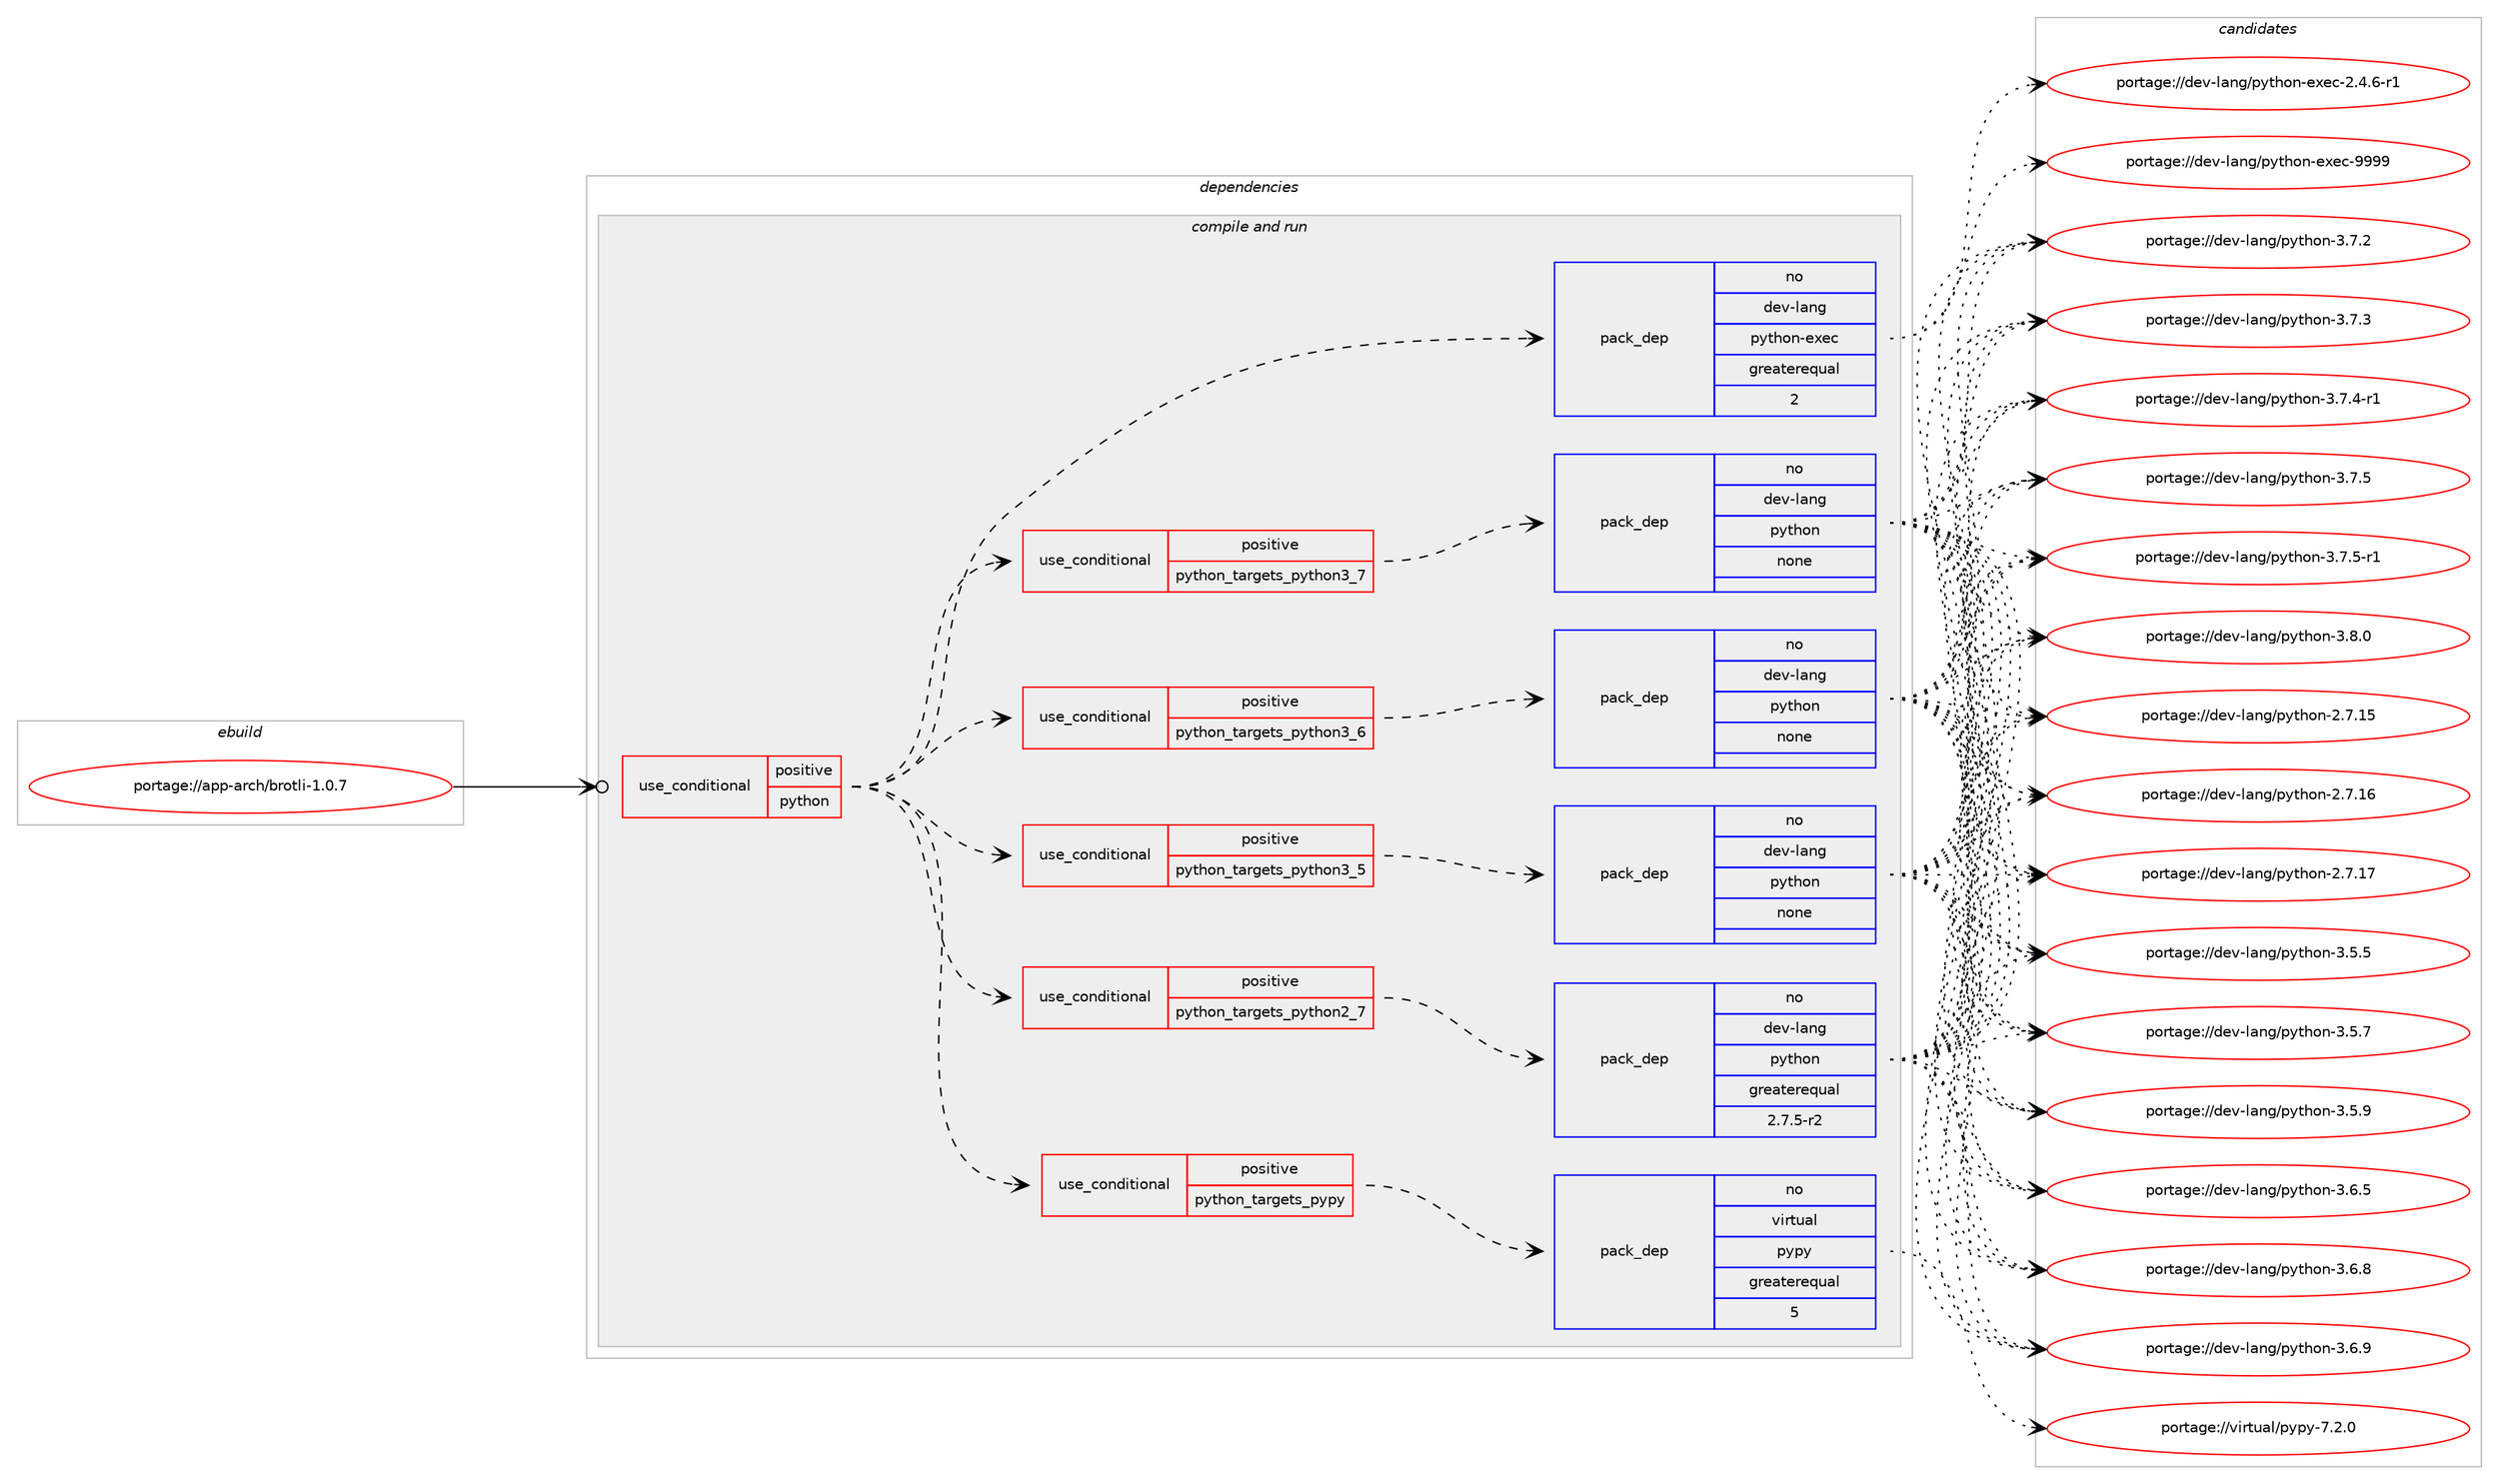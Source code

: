 digraph prolog {

# *************
# Graph options
# *************

newrank=true;
concentrate=true;
compound=true;
graph [rankdir=LR,fontname=Helvetica,fontsize=10,ranksep=1.5];#, ranksep=2.5, nodesep=0.2];
edge  [arrowhead=vee];
node  [fontname=Helvetica,fontsize=10];

# **********
# The ebuild
# **********

subgraph cluster_leftcol {
color=gray;
rank=same;
label=<<i>ebuild</i>>;
id [label="portage://app-arch/brotli-1.0.7", color=red, width=4, href="../app-arch/brotli-1.0.7.svg"];
}

# ****************
# The dependencies
# ****************

subgraph cluster_midcol {
color=gray;
label=<<i>dependencies</i>>;
subgraph cluster_compile {
fillcolor="#eeeeee";
style=filled;
label=<<i>compile</i>>;
}
subgraph cluster_compileandrun {
fillcolor="#eeeeee";
style=filled;
label=<<i>compile and run</i>>;
subgraph cond2109 {
dependency8067 [label=<<TABLE BORDER="0" CELLBORDER="1" CELLSPACING="0" CELLPADDING="4"><TR><TD ROWSPAN="3" CELLPADDING="10">use_conditional</TD></TR><TR><TD>positive</TD></TR><TR><TD>python</TD></TR></TABLE>>, shape=none, color=red];
subgraph cond2110 {
dependency8068 [label=<<TABLE BORDER="0" CELLBORDER="1" CELLSPACING="0" CELLPADDING="4"><TR><TD ROWSPAN="3" CELLPADDING="10">use_conditional</TD></TR><TR><TD>positive</TD></TR><TR><TD>python_targets_pypy</TD></TR></TABLE>>, shape=none, color=red];
subgraph pack5831 {
dependency8069 [label=<<TABLE BORDER="0" CELLBORDER="1" CELLSPACING="0" CELLPADDING="4" WIDTH="220"><TR><TD ROWSPAN="6" CELLPADDING="30">pack_dep</TD></TR><TR><TD WIDTH="110">no</TD></TR><TR><TD>virtual</TD></TR><TR><TD>pypy</TD></TR><TR><TD>greaterequal</TD></TR><TR><TD>5</TD></TR></TABLE>>, shape=none, color=blue];
}
dependency8068:e -> dependency8069:w [weight=20,style="dashed",arrowhead="vee"];
}
dependency8067:e -> dependency8068:w [weight=20,style="dashed",arrowhead="vee"];
subgraph cond2111 {
dependency8070 [label=<<TABLE BORDER="0" CELLBORDER="1" CELLSPACING="0" CELLPADDING="4"><TR><TD ROWSPAN="3" CELLPADDING="10">use_conditional</TD></TR><TR><TD>positive</TD></TR><TR><TD>python_targets_python2_7</TD></TR></TABLE>>, shape=none, color=red];
subgraph pack5832 {
dependency8071 [label=<<TABLE BORDER="0" CELLBORDER="1" CELLSPACING="0" CELLPADDING="4" WIDTH="220"><TR><TD ROWSPAN="6" CELLPADDING="30">pack_dep</TD></TR><TR><TD WIDTH="110">no</TD></TR><TR><TD>dev-lang</TD></TR><TR><TD>python</TD></TR><TR><TD>greaterequal</TD></TR><TR><TD>2.7.5-r2</TD></TR></TABLE>>, shape=none, color=blue];
}
dependency8070:e -> dependency8071:w [weight=20,style="dashed",arrowhead="vee"];
}
dependency8067:e -> dependency8070:w [weight=20,style="dashed",arrowhead="vee"];
subgraph cond2112 {
dependency8072 [label=<<TABLE BORDER="0" CELLBORDER="1" CELLSPACING="0" CELLPADDING="4"><TR><TD ROWSPAN="3" CELLPADDING="10">use_conditional</TD></TR><TR><TD>positive</TD></TR><TR><TD>python_targets_python3_5</TD></TR></TABLE>>, shape=none, color=red];
subgraph pack5833 {
dependency8073 [label=<<TABLE BORDER="0" CELLBORDER="1" CELLSPACING="0" CELLPADDING="4" WIDTH="220"><TR><TD ROWSPAN="6" CELLPADDING="30">pack_dep</TD></TR><TR><TD WIDTH="110">no</TD></TR><TR><TD>dev-lang</TD></TR><TR><TD>python</TD></TR><TR><TD>none</TD></TR><TR><TD></TD></TR></TABLE>>, shape=none, color=blue];
}
dependency8072:e -> dependency8073:w [weight=20,style="dashed",arrowhead="vee"];
}
dependency8067:e -> dependency8072:w [weight=20,style="dashed",arrowhead="vee"];
subgraph cond2113 {
dependency8074 [label=<<TABLE BORDER="0" CELLBORDER="1" CELLSPACING="0" CELLPADDING="4"><TR><TD ROWSPAN="3" CELLPADDING="10">use_conditional</TD></TR><TR><TD>positive</TD></TR><TR><TD>python_targets_python3_6</TD></TR></TABLE>>, shape=none, color=red];
subgraph pack5834 {
dependency8075 [label=<<TABLE BORDER="0" CELLBORDER="1" CELLSPACING="0" CELLPADDING="4" WIDTH="220"><TR><TD ROWSPAN="6" CELLPADDING="30">pack_dep</TD></TR><TR><TD WIDTH="110">no</TD></TR><TR><TD>dev-lang</TD></TR><TR><TD>python</TD></TR><TR><TD>none</TD></TR><TR><TD></TD></TR></TABLE>>, shape=none, color=blue];
}
dependency8074:e -> dependency8075:w [weight=20,style="dashed",arrowhead="vee"];
}
dependency8067:e -> dependency8074:w [weight=20,style="dashed",arrowhead="vee"];
subgraph cond2114 {
dependency8076 [label=<<TABLE BORDER="0" CELLBORDER="1" CELLSPACING="0" CELLPADDING="4"><TR><TD ROWSPAN="3" CELLPADDING="10">use_conditional</TD></TR><TR><TD>positive</TD></TR><TR><TD>python_targets_python3_7</TD></TR></TABLE>>, shape=none, color=red];
subgraph pack5835 {
dependency8077 [label=<<TABLE BORDER="0" CELLBORDER="1" CELLSPACING="0" CELLPADDING="4" WIDTH="220"><TR><TD ROWSPAN="6" CELLPADDING="30">pack_dep</TD></TR><TR><TD WIDTH="110">no</TD></TR><TR><TD>dev-lang</TD></TR><TR><TD>python</TD></TR><TR><TD>none</TD></TR><TR><TD></TD></TR></TABLE>>, shape=none, color=blue];
}
dependency8076:e -> dependency8077:w [weight=20,style="dashed",arrowhead="vee"];
}
dependency8067:e -> dependency8076:w [weight=20,style="dashed",arrowhead="vee"];
subgraph pack5836 {
dependency8078 [label=<<TABLE BORDER="0" CELLBORDER="1" CELLSPACING="0" CELLPADDING="4" WIDTH="220"><TR><TD ROWSPAN="6" CELLPADDING="30">pack_dep</TD></TR><TR><TD WIDTH="110">no</TD></TR><TR><TD>dev-lang</TD></TR><TR><TD>python-exec</TD></TR><TR><TD>greaterequal</TD></TR><TR><TD>2</TD></TR></TABLE>>, shape=none, color=blue];
}
dependency8067:e -> dependency8078:w [weight=20,style="dashed",arrowhead="vee"];
}
id:e -> dependency8067:w [weight=20,style="solid",arrowhead="odotvee"];
}
subgraph cluster_run {
fillcolor="#eeeeee";
style=filled;
label=<<i>run</i>>;
}
}

# **************
# The candidates
# **************

subgraph cluster_choices {
rank=same;
color=gray;
label=<<i>candidates</i>>;

subgraph choice5831 {
color=black;
nodesep=1;
choiceportage1181051141161179710847112121112121455546504648 [label="portage://virtual/pypy-7.2.0", color=red, width=4,href="../virtual/pypy-7.2.0.svg"];
dependency8069:e -> choiceportage1181051141161179710847112121112121455546504648:w [style=dotted,weight="100"];
}
subgraph choice5832 {
color=black;
nodesep=1;
choiceportage10010111845108971101034711212111610411111045504655464953 [label="portage://dev-lang/python-2.7.15", color=red, width=4,href="../dev-lang/python-2.7.15.svg"];
choiceportage10010111845108971101034711212111610411111045504655464954 [label="portage://dev-lang/python-2.7.16", color=red, width=4,href="../dev-lang/python-2.7.16.svg"];
choiceportage10010111845108971101034711212111610411111045504655464955 [label="portage://dev-lang/python-2.7.17", color=red, width=4,href="../dev-lang/python-2.7.17.svg"];
choiceportage100101118451089711010347112121116104111110455146534653 [label="portage://dev-lang/python-3.5.5", color=red, width=4,href="../dev-lang/python-3.5.5.svg"];
choiceportage100101118451089711010347112121116104111110455146534655 [label="portage://dev-lang/python-3.5.7", color=red, width=4,href="../dev-lang/python-3.5.7.svg"];
choiceportage100101118451089711010347112121116104111110455146534657 [label="portage://dev-lang/python-3.5.9", color=red, width=4,href="../dev-lang/python-3.5.9.svg"];
choiceportage100101118451089711010347112121116104111110455146544653 [label="portage://dev-lang/python-3.6.5", color=red, width=4,href="../dev-lang/python-3.6.5.svg"];
choiceportage100101118451089711010347112121116104111110455146544656 [label="portage://dev-lang/python-3.6.8", color=red, width=4,href="../dev-lang/python-3.6.8.svg"];
choiceportage100101118451089711010347112121116104111110455146544657 [label="portage://dev-lang/python-3.6.9", color=red, width=4,href="../dev-lang/python-3.6.9.svg"];
choiceportage100101118451089711010347112121116104111110455146554650 [label="portage://dev-lang/python-3.7.2", color=red, width=4,href="../dev-lang/python-3.7.2.svg"];
choiceportage100101118451089711010347112121116104111110455146554651 [label="portage://dev-lang/python-3.7.3", color=red, width=4,href="../dev-lang/python-3.7.3.svg"];
choiceportage1001011184510897110103471121211161041111104551465546524511449 [label="portage://dev-lang/python-3.7.4-r1", color=red, width=4,href="../dev-lang/python-3.7.4-r1.svg"];
choiceportage100101118451089711010347112121116104111110455146554653 [label="portage://dev-lang/python-3.7.5", color=red, width=4,href="../dev-lang/python-3.7.5.svg"];
choiceportage1001011184510897110103471121211161041111104551465546534511449 [label="portage://dev-lang/python-3.7.5-r1", color=red, width=4,href="../dev-lang/python-3.7.5-r1.svg"];
choiceportage100101118451089711010347112121116104111110455146564648 [label="portage://dev-lang/python-3.8.0", color=red, width=4,href="../dev-lang/python-3.8.0.svg"];
dependency8071:e -> choiceportage10010111845108971101034711212111610411111045504655464953:w [style=dotted,weight="100"];
dependency8071:e -> choiceportage10010111845108971101034711212111610411111045504655464954:w [style=dotted,weight="100"];
dependency8071:e -> choiceportage10010111845108971101034711212111610411111045504655464955:w [style=dotted,weight="100"];
dependency8071:e -> choiceportage100101118451089711010347112121116104111110455146534653:w [style=dotted,weight="100"];
dependency8071:e -> choiceportage100101118451089711010347112121116104111110455146534655:w [style=dotted,weight="100"];
dependency8071:e -> choiceportage100101118451089711010347112121116104111110455146534657:w [style=dotted,weight="100"];
dependency8071:e -> choiceportage100101118451089711010347112121116104111110455146544653:w [style=dotted,weight="100"];
dependency8071:e -> choiceportage100101118451089711010347112121116104111110455146544656:w [style=dotted,weight="100"];
dependency8071:e -> choiceportage100101118451089711010347112121116104111110455146544657:w [style=dotted,weight="100"];
dependency8071:e -> choiceportage100101118451089711010347112121116104111110455146554650:w [style=dotted,weight="100"];
dependency8071:e -> choiceportage100101118451089711010347112121116104111110455146554651:w [style=dotted,weight="100"];
dependency8071:e -> choiceportage1001011184510897110103471121211161041111104551465546524511449:w [style=dotted,weight="100"];
dependency8071:e -> choiceportage100101118451089711010347112121116104111110455146554653:w [style=dotted,weight="100"];
dependency8071:e -> choiceportage1001011184510897110103471121211161041111104551465546534511449:w [style=dotted,weight="100"];
dependency8071:e -> choiceportage100101118451089711010347112121116104111110455146564648:w [style=dotted,weight="100"];
}
subgraph choice5833 {
color=black;
nodesep=1;
choiceportage10010111845108971101034711212111610411111045504655464953 [label="portage://dev-lang/python-2.7.15", color=red, width=4,href="../dev-lang/python-2.7.15.svg"];
choiceportage10010111845108971101034711212111610411111045504655464954 [label="portage://dev-lang/python-2.7.16", color=red, width=4,href="../dev-lang/python-2.7.16.svg"];
choiceportage10010111845108971101034711212111610411111045504655464955 [label="portage://dev-lang/python-2.7.17", color=red, width=4,href="../dev-lang/python-2.7.17.svg"];
choiceportage100101118451089711010347112121116104111110455146534653 [label="portage://dev-lang/python-3.5.5", color=red, width=4,href="../dev-lang/python-3.5.5.svg"];
choiceportage100101118451089711010347112121116104111110455146534655 [label="portage://dev-lang/python-3.5.7", color=red, width=4,href="../dev-lang/python-3.5.7.svg"];
choiceportage100101118451089711010347112121116104111110455146534657 [label="portage://dev-lang/python-3.5.9", color=red, width=4,href="../dev-lang/python-3.5.9.svg"];
choiceportage100101118451089711010347112121116104111110455146544653 [label="portage://dev-lang/python-3.6.5", color=red, width=4,href="../dev-lang/python-3.6.5.svg"];
choiceportage100101118451089711010347112121116104111110455146544656 [label="portage://dev-lang/python-3.6.8", color=red, width=4,href="../dev-lang/python-3.6.8.svg"];
choiceportage100101118451089711010347112121116104111110455146544657 [label="portage://dev-lang/python-3.6.9", color=red, width=4,href="../dev-lang/python-3.6.9.svg"];
choiceportage100101118451089711010347112121116104111110455146554650 [label="portage://dev-lang/python-3.7.2", color=red, width=4,href="../dev-lang/python-3.7.2.svg"];
choiceportage100101118451089711010347112121116104111110455146554651 [label="portage://dev-lang/python-3.7.3", color=red, width=4,href="../dev-lang/python-3.7.3.svg"];
choiceportage1001011184510897110103471121211161041111104551465546524511449 [label="portage://dev-lang/python-3.7.4-r1", color=red, width=4,href="../dev-lang/python-3.7.4-r1.svg"];
choiceportage100101118451089711010347112121116104111110455146554653 [label="portage://dev-lang/python-3.7.5", color=red, width=4,href="../dev-lang/python-3.7.5.svg"];
choiceportage1001011184510897110103471121211161041111104551465546534511449 [label="portage://dev-lang/python-3.7.5-r1", color=red, width=4,href="../dev-lang/python-3.7.5-r1.svg"];
choiceportage100101118451089711010347112121116104111110455146564648 [label="portage://dev-lang/python-3.8.0", color=red, width=4,href="../dev-lang/python-3.8.0.svg"];
dependency8073:e -> choiceportage10010111845108971101034711212111610411111045504655464953:w [style=dotted,weight="100"];
dependency8073:e -> choiceportage10010111845108971101034711212111610411111045504655464954:w [style=dotted,weight="100"];
dependency8073:e -> choiceportage10010111845108971101034711212111610411111045504655464955:w [style=dotted,weight="100"];
dependency8073:e -> choiceportage100101118451089711010347112121116104111110455146534653:w [style=dotted,weight="100"];
dependency8073:e -> choiceportage100101118451089711010347112121116104111110455146534655:w [style=dotted,weight="100"];
dependency8073:e -> choiceportage100101118451089711010347112121116104111110455146534657:w [style=dotted,weight="100"];
dependency8073:e -> choiceportage100101118451089711010347112121116104111110455146544653:w [style=dotted,weight="100"];
dependency8073:e -> choiceportage100101118451089711010347112121116104111110455146544656:w [style=dotted,weight="100"];
dependency8073:e -> choiceportage100101118451089711010347112121116104111110455146544657:w [style=dotted,weight="100"];
dependency8073:e -> choiceportage100101118451089711010347112121116104111110455146554650:w [style=dotted,weight="100"];
dependency8073:e -> choiceportage100101118451089711010347112121116104111110455146554651:w [style=dotted,weight="100"];
dependency8073:e -> choiceportage1001011184510897110103471121211161041111104551465546524511449:w [style=dotted,weight="100"];
dependency8073:e -> choiceportage100101118451089711010347112121116104111110455146554653:w [style=dotted,weight="100"];
dependency8073:e -> choiceportage1001011184510897110103471121211161041111104551465546534511449:w [style=dotted,weight="100"];
dependency8073:e -> choiceportage100101118451089711010347112121116104111110455146564648:w [style=dotted,weight="100"];
}
subgraph choice5834 {
color=black;
nodesep=1;
choiceportage10010111845108971101034711212111610411111045504655464953 [label="portage://dev-lang/python-2.7.15", color=red, width=4,href="../dev-lang/python-2.7.15.svg"];
choiceportage10010111845108971101034711212111610411111045504655464954 [label="portage://dev-lang/python-2.7.16", color=red, width=4,href="../dev-lang/python-2.7.16.svg"];
choiceportage10010111845108971101034711212111610411111045504655464955 [label="portage://dev-lang/python-2.7.17", color=red, width=4,href="../dev-lang/python-2.7.17.svg"];
choiceportage100101118451089711010347112121116104111110455146534653 [label="portage://dev-lang/python-3.5.5", color=red, width=4,href="../dev-lang/python-3.5.5.svg"];
choiceportage100101118451089711010347112121116104111110455146534655 [label="portage://dev-lang/python-3.5.7", color=red, width=4,href="../dev-lang/python-3.5.7.svg"];
choiceportage100101118451089711010347112121116104111110455146534657 [label="portage://dev-lang/python-3.5.9", color=red, width=4,href="../dev-lang/python-3.5.9.svg"];
choiceportage100101118451089711010347112121116104111110455146544653 [label="portage://dev-lang/python-3.6.5", color=red, width=4,href="../dev-lang/python-3.6.5.svg"];
choiceportage100101118451089711010347112121116104111110455146544656 [label="portage://dev-lang/python-3.6.8", color=red, width=4,href="../dev-lang/python-3.6.8.svg"];
choiceportage100101118451089711010347112121116104111110455146544657 [label="portage://dev-lang/python-3.6.9", color=red, width=4,href="../dev-lang/python-3.6.9.svg"];
choiceportage100101118451089711010347112121116104111110455146554650 [label="portage://dev-lang/python-3.7.2", color=red, width=4,href="../dev-lang/python-3.7.2.svg"];
choiceportage100101118451089711010347112121116104111110455146554651 [label="portage://dev-lang/python-3.7.3", color=red, width=4,href="../dev-lang/python-3.7.3.svg"];
choiceportage1001011184510897110103471121211161041111104551465546524511449 [label="portage://dev-lang/python-3.7.4-r1", color=red, width=4,href="../dev-lang/python-3.7.4-r1.svg"];
choiceportage100101118451089711010347112121116104111110455146554653 [label="portage://dev-lang/python-3.7.5", color=red, width=4,href="../dev-lang/python-3.7.5.svg"];
choiceportage1001011184510897110103471121211161041111104551465546534511449 [label="portage://dev-lang/python-3.7.5-r1", color=red, width=4,href="../dev-lang/python-3.7.5-r1.svg"];
choiceportage100101118451089711010347112121116104111110455146564648 [label="portage://dev-lang/python-3.8.0", color=red, width=4,href="../dev-lang/python-3.8.0.svg"];
dependency8075:e -> choiceportage10010111845108971101034711212111610411111045504655464953:w [style=dotted,weight="100"];
dependency8075:e -> choiceportage10010111845108971101034711212111610411111045504655464954:w [style=dotted,weight="100"];
dependency8075:e -> choiceportage10010111845108971101034711212111610411111045504655464955:w [style=dotted,weight="100"];
dependency8075:e -> choiceportage100101118451089711010347112121116104111110455146534653:w [style=dotted,weight="100"];
dependency8075:e -> choiceportage100101118451089711010347112121116104111110455146534655:w [style=dotted,weight="100"];
dependency8075:e -> choiceportage100101118451089711010347112121116104111110455146534657:w [style=dotted,weight="100"];
dependency8075:e -> choiceportage100101118451089711010347112121116104111110455146544653:w [style=dotted,weight="100"];
dependency8075:e -> choiceportage100101118451089711010347112121116104111110455146544656:w [style=dotted,weight="100"];
dependency8075:e -> choiceportage100101118451089711010347112121116104111110455146544657:w [style=dotted,weight="100"];
dependency8075:e -> choiceportage100101118451089711010347112121116104111110455146554650:w [style=dotted,weight="100"];
dependency8075:e -> choiceportage100101118451089711010347112121116104111110455146554651:w [style=dotted,weight="100"];
dependency8075:e -> choiceportage1001011184510897110103471121211161041111104551465546524511449:w [style=dotted,weight="100"];
dependency8075:e -> choiceportage100101118451089711010347112121116104111110455146554653:w [style=dotted,weight="100"];
dependency8075:e -> choiceportage1001011184510897110103471121211161041111104551465546534511449:w [style=dotted,weight="100"];
dependency8075:e -> choiceportage100101118451089711010347112121116104111110455146564648:w [style=dotted,weight="100"];
}
subgraph choice5835 {
color=black;
nodesep=1;
choiceportage10010111845108971101034711212111610411111045504655464953 [label="portage://dev-lang/python-2.7.15", color=red, width=4,href="../dev-lang/python-2.7.15.svg"];
choiceportage10010111845108971101034711212111610411111045504655464954 [label="portage://dev-lang/python-2.7.16", color=red, width=4,href="../dev-lang/python-2.7.16.svg"];
choiceportage10010111845108971101034711212111610411111045504655464955 [label="portage://dev-lang/python-2.7.17", color=red, width=4,href="../dev-lang/python-2.7.17.svg"];
choiceportage100101118451089711010347112121116104111110455146534653 [label="portage://dev-lang/python-3.5.5", color=red, width=4,href="../dev-lang/python-3.5.5.svg"];
choiceportage100101118451089711010347112121116104111110455146534655 [label="portage://dev-lang/python-3.5.7", color=red, width=4,href="../dev-lang/python-3.5.7.svg"];
choiceportage100101118451089711010347112121116104111110455146534657 [label="portage://dev-lang/python-3.5.9", color=red, width=4,href="../dev-lang/python-3.5.9.svg"];
choiceportage100101118451089711010347112121116104111110455146544653 [label="portage://dev-lang/python-3.6.5", color=red, width=4,href="../dev-lang/python-3.6.5.svg"];
choiceportage100101118451089711010347112121116104111110455146544656 [label="portage://dev-lang/python-3.6.8", color=red, width=4,href="../dev-lang/python-3.6.8.svg"];
choiceportage100101118451089711010347112121116104111110455146544657 [label="portage://dev-lang/python-3.6.9", color=red, width=4,href="../dev-lang/python-3.6.9.svg"];
choiceportage100101118451089711010347112121116104111110455146554650 [label="portage://dev-lang/python-3.7.2", color=red, width=4,href="../dev-lang/python-3.7.2.svg"];
choiceportage100101118451089711010347112121116104111110455146554651 [label="portage://dev-lang/python-3.7.3", color=red, width=4,href="../dev-lang/python-3.7.3.svg"];
choiceportage1001011184510897110103471121211161041111104551465546524511449 [label="portage://dev-lang/python-3.7.4-r1", color=red, width=4,href="../dev-lang/python-3.7.4-r1.svg"];
choiceportage100101118451089711010347112121116104111110455146554653 [label="portage://dev-lang/python-3.7.5", color=red, width=4,href="../dev-lang/python-3.7.5.svg"];
choiceportage1001011184510897110103471121211161041111104551465546534511449 [label="portage://dev-lang/python-3.7.5-r1", color=red, width=4,href="../dev-lang/python-3.7.5-r1.svg"];
choiceportage100101118451089711010347112121116104111110455146564648 [label="portage://dev-lang/python-3.8.0", color=red, width=4,href="../dev-lang/python-3.8.0.svg"];
dependency8077:e -> choiceportage10010111845108971101034711212111610411111045504655464953:w [style=dotted,weight="100"];
dependency8077:e -> choiceportage10010111845108971101034711212111610411111045504655464954:w [style=dotted,weight="100"];
dependency8077:e -> choiceportage10010111845108971101034711212111610411111045504655464955:w [style=dotted,weight="100"];
dependency8077:e -> choiceportage100101118451089711010347112121116104111110455146534653:w [style=dotted,weight="100"];
dependency8077:e -> choiceportage100101118451089711010347112121116104111110455146534655:w [style=dotted,weight="100"];
dependency8077:e -> choiceportage100101118451089711010347112121116104111110455146534657:w [style=dotted,weight="100"];
dependency8077:e -> choiceportage100101118451089711010347112121116104111110455146544653:w [style=dotted,weight="100"];
dependency8077:e -> choiceportage100101118451089711010347112121116104111110455146544656:w [style=dotted,weight="100"];
dependency8077:e -> choiceportage100101118451089711010347112121116104111110455146544657:w [style=dotted,weight="100"];
dependency8077:e -> choiceportage100101118451089711010347112121116104111110455146554650:w [style=dotted,weight="100"];
dependency8077:e -> choiceportage100101118451089711010347112121116104111110455146554651:w [style=dotted,weight="100"];
dependency8077:e -> choiceportage1001011184510897110103471121211161041111104551465546524511449:w [style=dotted,weight="100"];
dependency8077:e -> choiceportage100101118451089711010347112121116104111110455146554653:w [style=dotted,weight="100"];
dependency8077:e -> choiceportage1001011184510897110103471121211161041111104551465546534511449:w [style=dotted,weight="100"];
dependency8077:e -> choiceportage100101118451089711010347112121116104111110455146564648:w [style=dotted,weight="100"];
}
subgraph choice5836 {
color=black;
nodesep=1;
choiceportage10010111845108971101034711212111610411111045101120101994550465246544511449 [label="portage://dev-lang/python-exec-2.4.6-r1", color=red, width=4,href="../dev-lang/python-exec-2.4.6-r1.svg"];
choiceportage10010111845108971101034711212111610411111045101120101994557575757 [label="portage://dev-lang/python-exec-9999", color=red, width=4,href="../dev-lang/python-exec-9999.svg"];
dependency8078:e -> choiceportage10010111845108971101034711212111610411111045101120101994550465246544511449:w [style=dotted,weight="100"];
dependency8078:e -> choiceportage10010111845108971101034711212111610411111045101120101994557575757:w [style=dotted,weight="100"];
}
}

}
